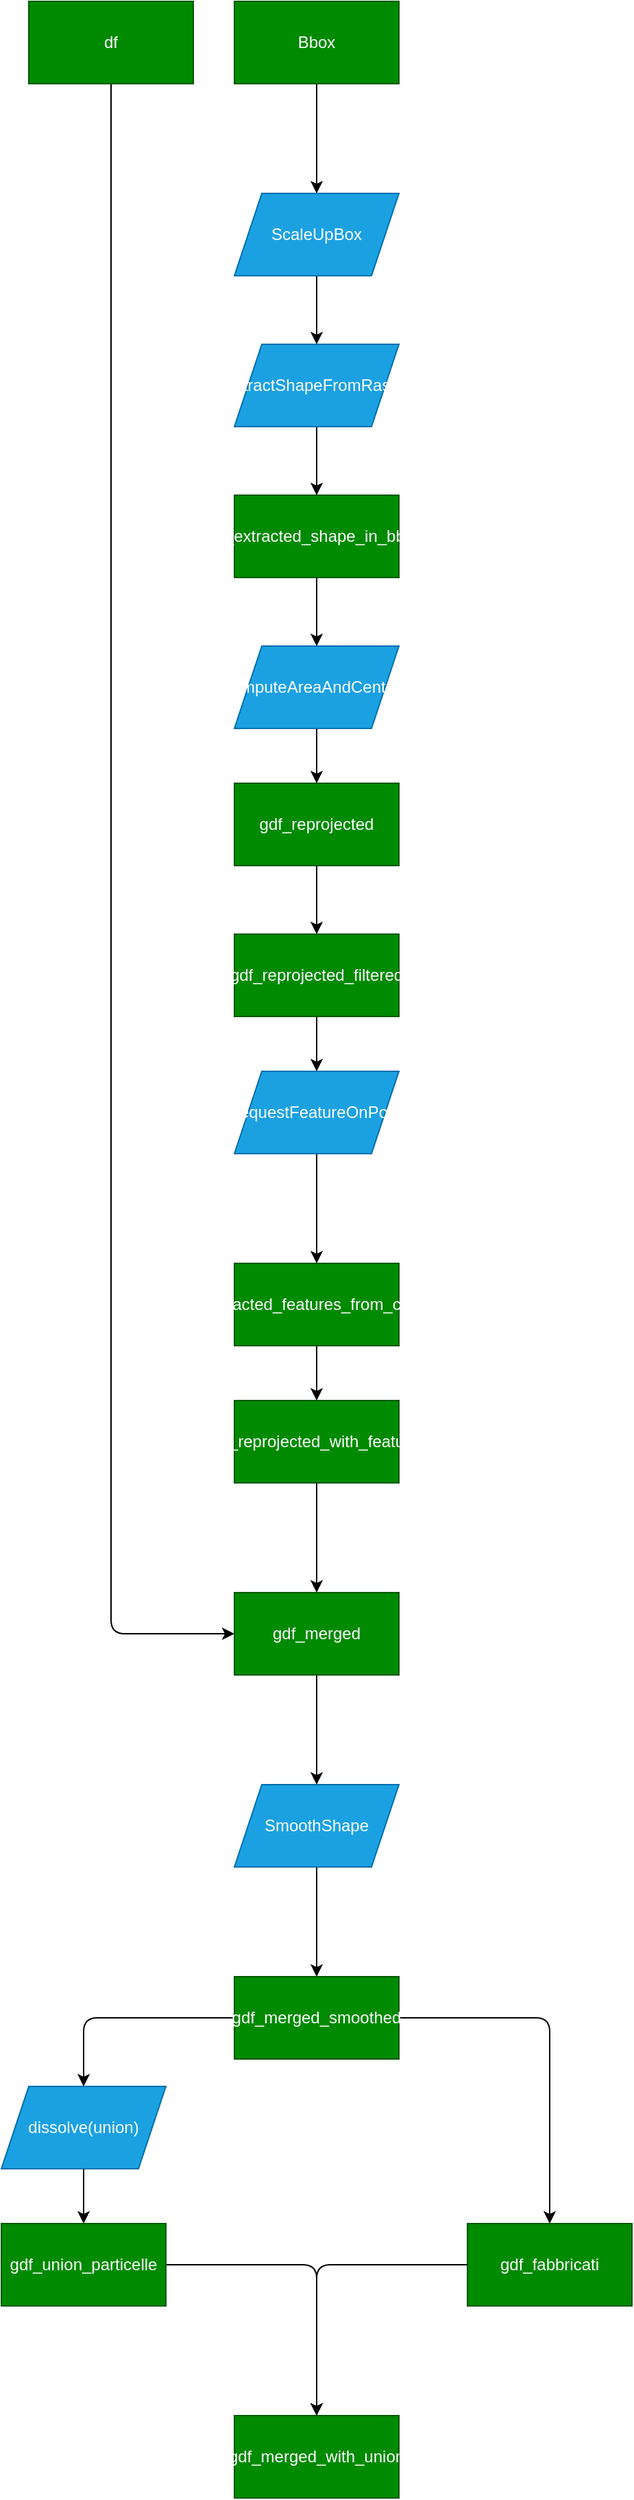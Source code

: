<mxfile>
    <diagram id="MrFULypAFpEsaHUKPBdD" name="Page-1">
        <mxGraphModel dx="530" dy="1250" grid="1" gridSize="10" guides="1" tooltips="1" connect="1" arrows="1" fold="1" page="1" pageScale="1" pageWidth="850" pageHeight="1100" math="0" shadow="0">
            <root>
                <mxCell id="0"/>
                <mxCell id="1" parent="0"/>
                <mxCell id="34" value="" style="edgeStyle=orthogonalEdgeStyle;html=1;entryX=0;entryY=0.5;entryDx=0;entryDy=0;" edge="1" parent="1" source="2" target="31">
                    <mxGeometry relative="1" as="geometry">
                        <mxPoint x="350" y="1410" as="targetPoint"/>
                        <Array as="points">
                            <mxPoint x="320" y="1410"/>
                        </Array>
                    </mxGeometry>
                </mxCell>
                <mxCell id="2" value="df" style="rounded=0;whiteSpace=wrap;html=1;fillColor=#008a00;fontColor=#ffffff;strokeColor=#005700;" vertex="1" parent="1">
                    <mxGeometry x="260" y="220" width="120" height="60" as="geometry"/>
                </mxCell>
                <mxCell id="5" value="" style="edgeStyle=none;html=1;entryX=0.5;entryY=0;entryDx=0;entryDy=0;" edge="1" parent="1" source="3" target="13">
                    <mxGeometry relative="1" as="geometry">
                        <mxPoint x="470" y="360" as="targetPoint"/>
                    </mxGeometry>
                </mxCell>
                <mxCell id="3" value="Bbox" style="rounded=0;whiteSpace=wrap;html=1;fillColor=#008a00;fontColor=#ffffff;strokeColor=#005700;" vertex="1" parent="1">
                    <mxGeometry x="410" y="220" width="120" height="60" as="geometry"/>
                </mxCell>
                <mxCell id="19" value="" style="edgeStyle=none;html=1;" edge="1" parent="1" source="8" target="18">
                    <mxGeometry relative="1" as="geometry"/>
                </mxCell>
                <mxCell id="8" value="df_extracted_shape_in_bbox" style="rounded=0;whiteSpace=wrap;html=1;fillColor=#008a00;fontColor=#ffffff;strokeColor=#005700;" vertex="1" parent="1">
                    <mxGeometry x="410" y="580" width="120" height="60" as="geometry"/>
                </mxCell>
                <mxCell id="16" value="" style="edgeStyle=none;html=1;" edge="1" parent="1" source="13" target="15">
                    <mxGeometry relative="1" as="geometry"/>
                </mxCell>
                <mxCell id="13" value="ScaleUpBox" style="shape=parallelogram;perimeter=parallelogramPerimeter;whiteSpace=wrap;html=1;fixedSize=1;rounded=0;fillColor=#1ba1e2;fontColor=#ffffff;strokeColor=#006EAF;" vertex="1" parent="1">
                    <mxGeometry x="410" y="360" width="120" height="60" as="geometry"/>
                </mxCell>
                <mxCell id="17" value="" style="edgeStyle=none;html=1;" edge="1" parent="1" source="15" target="8">
                    <mxGeometry relative="1" as="geometry"/>
                </mxCell>
                <mxCell id="15" value="ExtractShapeFromRaster" style="shape=parallelogram;perimeter=parallelogramPerimeter;whiteSpace=wrap;html=1;fixedSize=1;rounded=0;fillColor=#1ba1e2;fontColor=#ffffff;strokeColor=#006EAF;" vertex="1" parent="1">
                    <mxGeometry x="410" y="470" width="120" height="60" as="geometry"/>
                </mxCell>
                <mxCell id="21" value="" style="edgeStyle=none;html=1;" edge="1" parent="1" source="18" target="20">
                    <mxGeometry relative="1" as="geometry"/>
                </mxCell>
                <mxCell id="18" value="ComputeAreaAndCentroid" style="shape=parallelogram;perimeter=parallelogramPerimeter;whiteSpace=wrap;html=1;fixedSize=1;rounded=0;fillColor=#1ba1e2;fontColor=#ffffff;strokeColor=#006EAF;" vertex="1" parent="1">
                    <mxGeometry x="410" y="690" width="120" height="60" as="geometry"/>
                </mxCell>
                <mxCell id="23" value="" style="edgeStyle=none;html=1;" edge="1" parent="1" source="20" target="22">
                    <mxGeometry relative="1" as="geometry"/>
                </mxCell>
                <mxCell id="20" value="gdf_reprojected" style="whiteSpace=wrap;html=1;fillColor=#008a00;strokeColor=#005700;fontColor=#ffffff;rounded=0;" vertex="1" parent="1">
                    <mxGeometry x="410" y="790" width="120" height="60" as="geometry"/>
                </mxCell>
                <mxCell id="26" value="" style="edgeStyle=none;html=1;" edge="1" parent="1" source="22" target="25">
                    <mxGeometry relative="1" as="geometry"/>
                </mxCell>
                <mxCell id="22" value="gdf_reprojected_filtered" style="whiteSpace=wrap;html=1;fillColor=#008a00;strokeColor=#005700;fontColor=#ffffff;rounded=0;" vertex="1" parent="1">
                    <mxGeometry x="410" y="900" width="120" height="60" as="geometry"/>
                </mxCell>
                <mxCell id="28" value="" style="edgeStyle=none;html=1;" edge="1" parent="1" source="25" target="27">
                    <mxGeometry relative="1" as="geometry"/>
                </mxCell>
                <mxCell id="25" value="RequestFeatureOnPoint" style="shape=parallelogram;perimeter=parallelogramPerimeter;whiteSpace=wrap;html=1;fixedSize=1;fillColor=#1ba1e2;strokeColor=#006EAF;fontColor=#ffffff;rounded=0;" vertex="1" parent="1">
                    <mxGeometry x="410" y="1000" width="120" height="60" as="geometry"/>
                </mxCell>
                <mxCell id="30" value="" style="edgeStyle=none;html=1;" edge="1" parent="1" source="27" target="29">
                    <mxGeometry relative="1" as="geometry"/>
                </mxCell>
                <mxCell id="27" value="df_extracted_features_from_centroid" style="whiteSpace=wrap;html=1;fillColor=#008a00;strokeColor=#005700;fontColor=#ffffff;rounded=0;" vertex="1" parent="1">
                    <mxGeometry x="410" y="1140" width="120" height="60" as="geometry"/>
                </mxCell>
                <mxCell id="32" value="" style="edgeStyle=none;html=1;" edge="1" parent="1" source="29" target="31">
                    <mxGeometry relative="1" as="geometry"/>
                </mxCell>
                <mxCell id="29" value="gdf_reprojected_with_features" style="whiteSpace=wrap;html=1;fillColor=#008a00;strokeColor=#005700;fontColor=#ffffff;rounded=0;" vertex="1" parent="1">
                    <mxGeometry x="410" y="1240" width="120" height="60" as="geometry"/>
                </mxCell>
                <mxCell id="36" value="" style="edgeStyle=orthogonalEdgeStyle;html=1;" edge="1" parent="1" source="31" target="35">
                    <mxGeometry relative="1" as="geometry"/>
                </mxCell>
                <mxCell id="31" value="gdf_merged" style="whiteSpace=wrap;html=1;fillColor=#008a00;strokeColor=#005700;fontColor=#ffffff;rounded=0;" vertex="1" parent="1">
                    <mxGeometry x="410" y="1380" width="120" height="60" as="geometry"/>
                </mxCell>
                <mxCell id="38" value="" style="edgeStyle=orthogonalEdgeStyle;html=1;" edge="1" parent="1" source="35" target="37">
                    <mxGeometry relative="1" as="geometry"/>
                </mxCell>
                <mxCell id="35" value="SmoothShape" style="shape=parallelogram;perimeter=parallelogramPerimeter;whiteSpace=wrap;html=1;fixedSize=1;fillColor=#1ba1e2;strokeColor=#006EAF;fontColor=#ffffff;rounded=0;" vertex="1" parent="1">
                    <mxGeometry x="410" y="1520" width="120" height="60" as="geometry"/>
                </mxCell>
                <mxCell id="42" value="" style="edgeStyle=orthogonalEdgeStyle;html=1;" edge="1" parent="1" source="37" target="41">
                    <mxGeometry relative="1" as="geometry"/>
                </mxCell>
                <mxCell id="44" value="" style="edgeStyle=orthogonalEdgeStyle;html=1;" edge="1" parent="1" source="37" target="43">
                    <mxGeometry relative="1" as="geometry"/>
                </mxCell>
                <mxCell id="37" value="gdf_merged_smoothed" style="whiteSpace=wrap;html=1;fillColor=#008a00;strokeColor=#005700;fontColor=#ffffff;rounded=0;" vertex="1" parent="1">
                    <mxGeometry x="410" y="1660" width="120" height="60" as="geometry"/>
                </mxCell>
                <mxCell id="41" value="gdf_fabbricati" style="whiteSpace=wrap;html=1;fillColor=#008a00;strokeColor=#005700;fontColor=#ffffff;rounded=0;" vertex="1" parent="1">
                    <mxGeometry x="580" y="1840" width="120" height="60" as="geometry"/>
                </mxCell>
                <mxCell id="46" value="" style="edgeStyle=orthogonalEdgeStyle;html=1;" edge="1" parent="1" source="43" target="45">
                    <mxGeometry relative="1" as="geometry"/>
                </mxCell>
                <mxCell id="43" value="dissolve(union)" style="shape=parallelogram;perimeter=parallelogramPerimeter;whiteSpace=wrap;html=1;fixedSize=1;fillColor=#1ba1e2;strokeColor=#006EAF;fontColor=#ffffff;rounded=0;" vertex="1" parent="1">
                    <mxGeometry x="240" y="1740" width="120" height="60" as="geometry"/>
                </mxCell>
                <mxCell id="48" value="" style="edgeStyle=orthogonalEdgeStyle;html=1;" edge="1" parent="1" source="45" target="47">
                    <mxGeometry relative="1" as="geometry"/>
                </mxCell>
                <mxCell id="45" value="gdf_union_particelle" style="whiteSpace=wrap;html=1;fillColor=#008a00;strokeColor=#005700;fontColor=#ffffff;rounded=0;" vertex="1" parent="1">
                    <mxGeometry x="240" y="1840" width="120" height="60" as="geometry"/>
                </mxCell>
                <mxCell id="47" value="gdf_merged_with_union" style="whiteSpace=wrap;html=1;fillColor=#008a00;strokeColor=#005700;fontColor=#ffffff;rounded=0;" vertex="1" parent="1">
                    <mxGeometry x="410" y="1980" width="120" height="60" as="geometry"/>
                </mxCell>
                <mxCell id="49" value="" style="endArrow=classic;html=1;exitX=0;exitY=0.5;exitDx=0;exitDy=0;entryX=0.5;entryY=0;entryDx=0;entryDy=0;edgeStyle=orthogonalEdgeStyle;" edge="1" parent="1" source="41" target="47">
                    <mxGeometry width="50" height="50" relative="1" as="geometry">
                        <mxPoint x="370" y="1970" as="sourcePoint"/>
                        <mxPoint x="420" y="1920" as="targetPoint"/>
                    </mxGeometry>
                </mxCell>
            </root>
        </mxGraphModel>
    </diagram>
</mxfile>